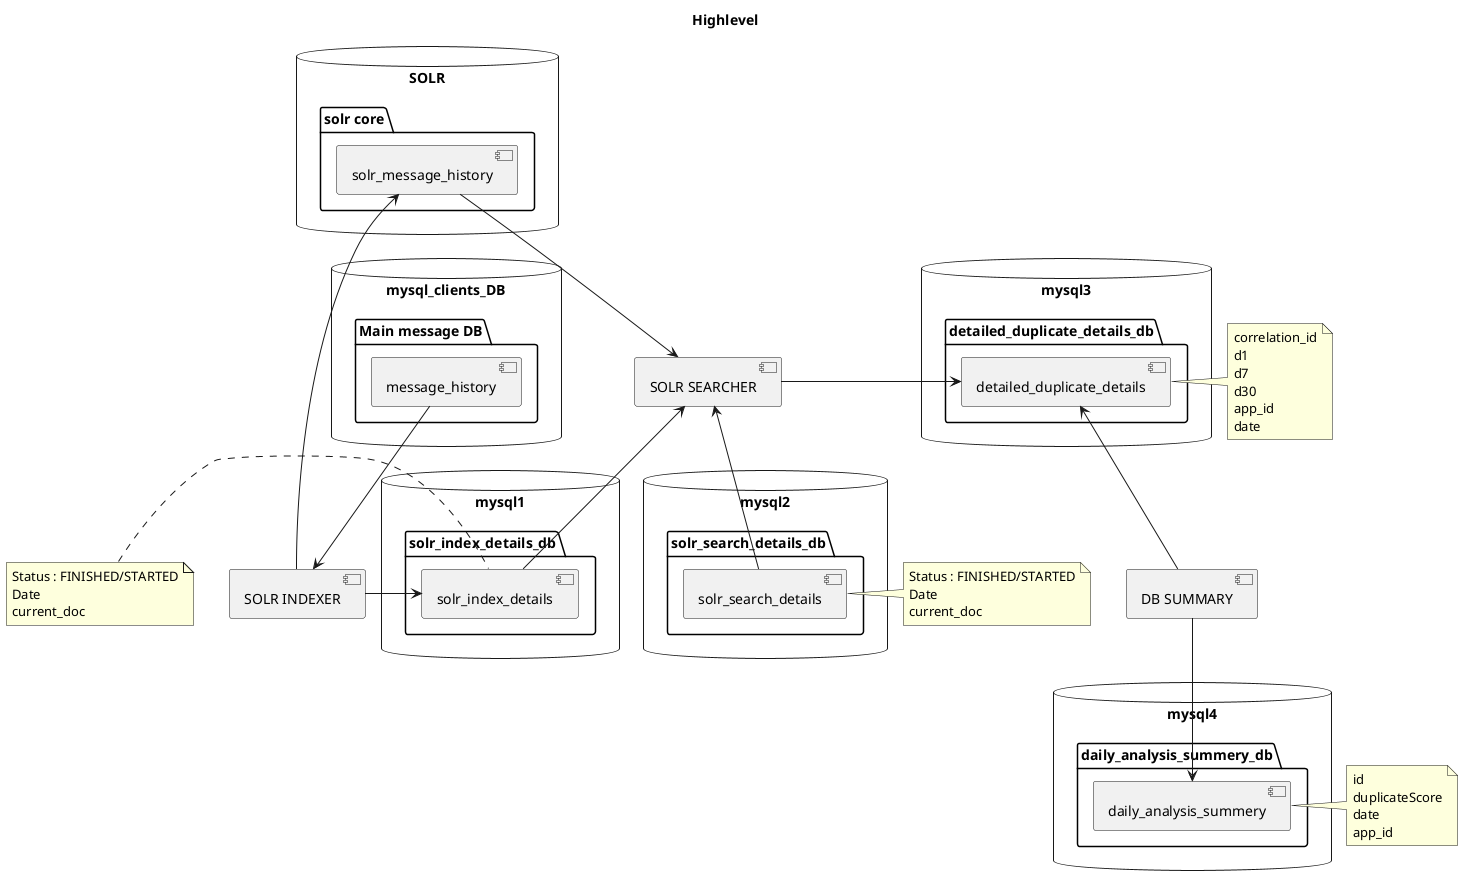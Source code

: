 @startuml

title Highlevel

[SOLR INDEXER]
[SOLR SEARCHER]
[DB SUMMARY]

database "mysql_clients_DB" {
folder "Main message DB" {
	[message_history]
  }
}

database "SOLR" {
folder "solr core" {
	[solr_message_history]
  }
}

database "mysql1" {
folder "solr_index_details_db" {
	[solr_index_details]
  }
}
note left 
Status : FINISHED/STARTED
Date
current_doc
end note

database "mysql2" {
folder "solr_search_details_db" {
	[solr_search_details]
  }
}
note left 
Status : FINISHED/STARTED
Date
current_doc
end note


database "mysql3" {
folder "detailed_duplicate_details_db" {
	[detailed_duplicate_details]
  }
}
note right 
correlation_id
d1
d7
d30
app_id
date
end note

database "mysql4" {
folder "daily_analysis_summery_db" {
	[daily_analysis_summery]
  }
}
note left
id
duplicateScore
date
app_id
end note

[SOLR INDEXER] <-up- [message_history]
[SOLR INDEXER] -left-> [solr_message_history]
[SOLR INDEXER] -right-> [solr_index_details]

[solr_message_history] --> [SOLR SEARCHER] 
[SOLR SEARCHER] <-- [solr_index_details]
[SOLR SEARCHER] <-- [solr_search_details]
[SOLR SEARCHER] -right-> [detailed_duplicate_details]

[DB SUMMARY] -up-> [detailed_duplicate_details]
[DB SUMMARY] --> [daily_analysis_summery]



@enduml

